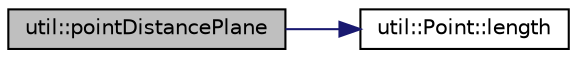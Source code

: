 digraph "util::pointDistancePlane"
{
  edge [fontname="Helvetica",fontsize="10",labelfontname="Helvetica",labelfontsize="10"];
  node [fontname="Helvetica",fontsize="10",shape=record];
  rankdir="LR";
  Node607 [label="util::pointDistancePlane",height=0.2,width=0.4,color="black", fillcolor="grey75", style="filled", fontcolor="black"];
  Node607 -> Node608 [color="midnightblue",fontsize="10",style="solid",fontname="Helvetica"];
  Node608 [label="util::Point::length",height=0.2,width=0.4,color="black", fillcolor="white", style="filled",URL="$structutil_1_1Point.html#a7e6ec50072f4ff4d6461412cdc531b65",tooltip="Computes the Euclidean length of the vector. "];
}

